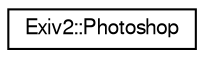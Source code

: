 digraph "Graphical Class Hierarchy"
{
  edge [fontname="FreeSans",fontsize="10",labelfontname="FreeSans",labelfontsize="10"];
  node [fontname="FreeSans",fontsize="10",shape=record];
  rankdir="LR";
  Node1 [label="Exiv2::Photoshop",height=0.2,width=0.4,color="black", fillcolor="white", style="filled",URL="$structExiv2_1_1Photoshop.html",tooltip="Helper class, has methods to deal with Photoshop &quot;Information        Resource Blocks&quot; (IRBs)..."];
}
